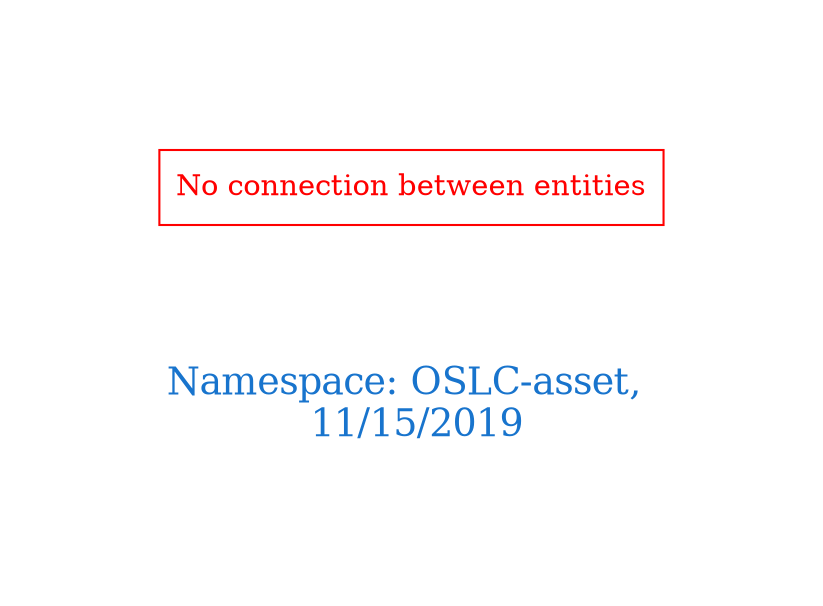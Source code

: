 digraph OGIT_ontology {
 graph [ rankdir= LR,pad=1 
fontsize = 18,
fontcolor= dodgerblue3,label = "\n\n\nNamespace: OSLC-asset, \n 11/15/2019"];
node[shape=polygon];
edge [  color="gray81"];

"No connection between entities" [fontcolor = "red",color="red", shape="polygon"]
}
